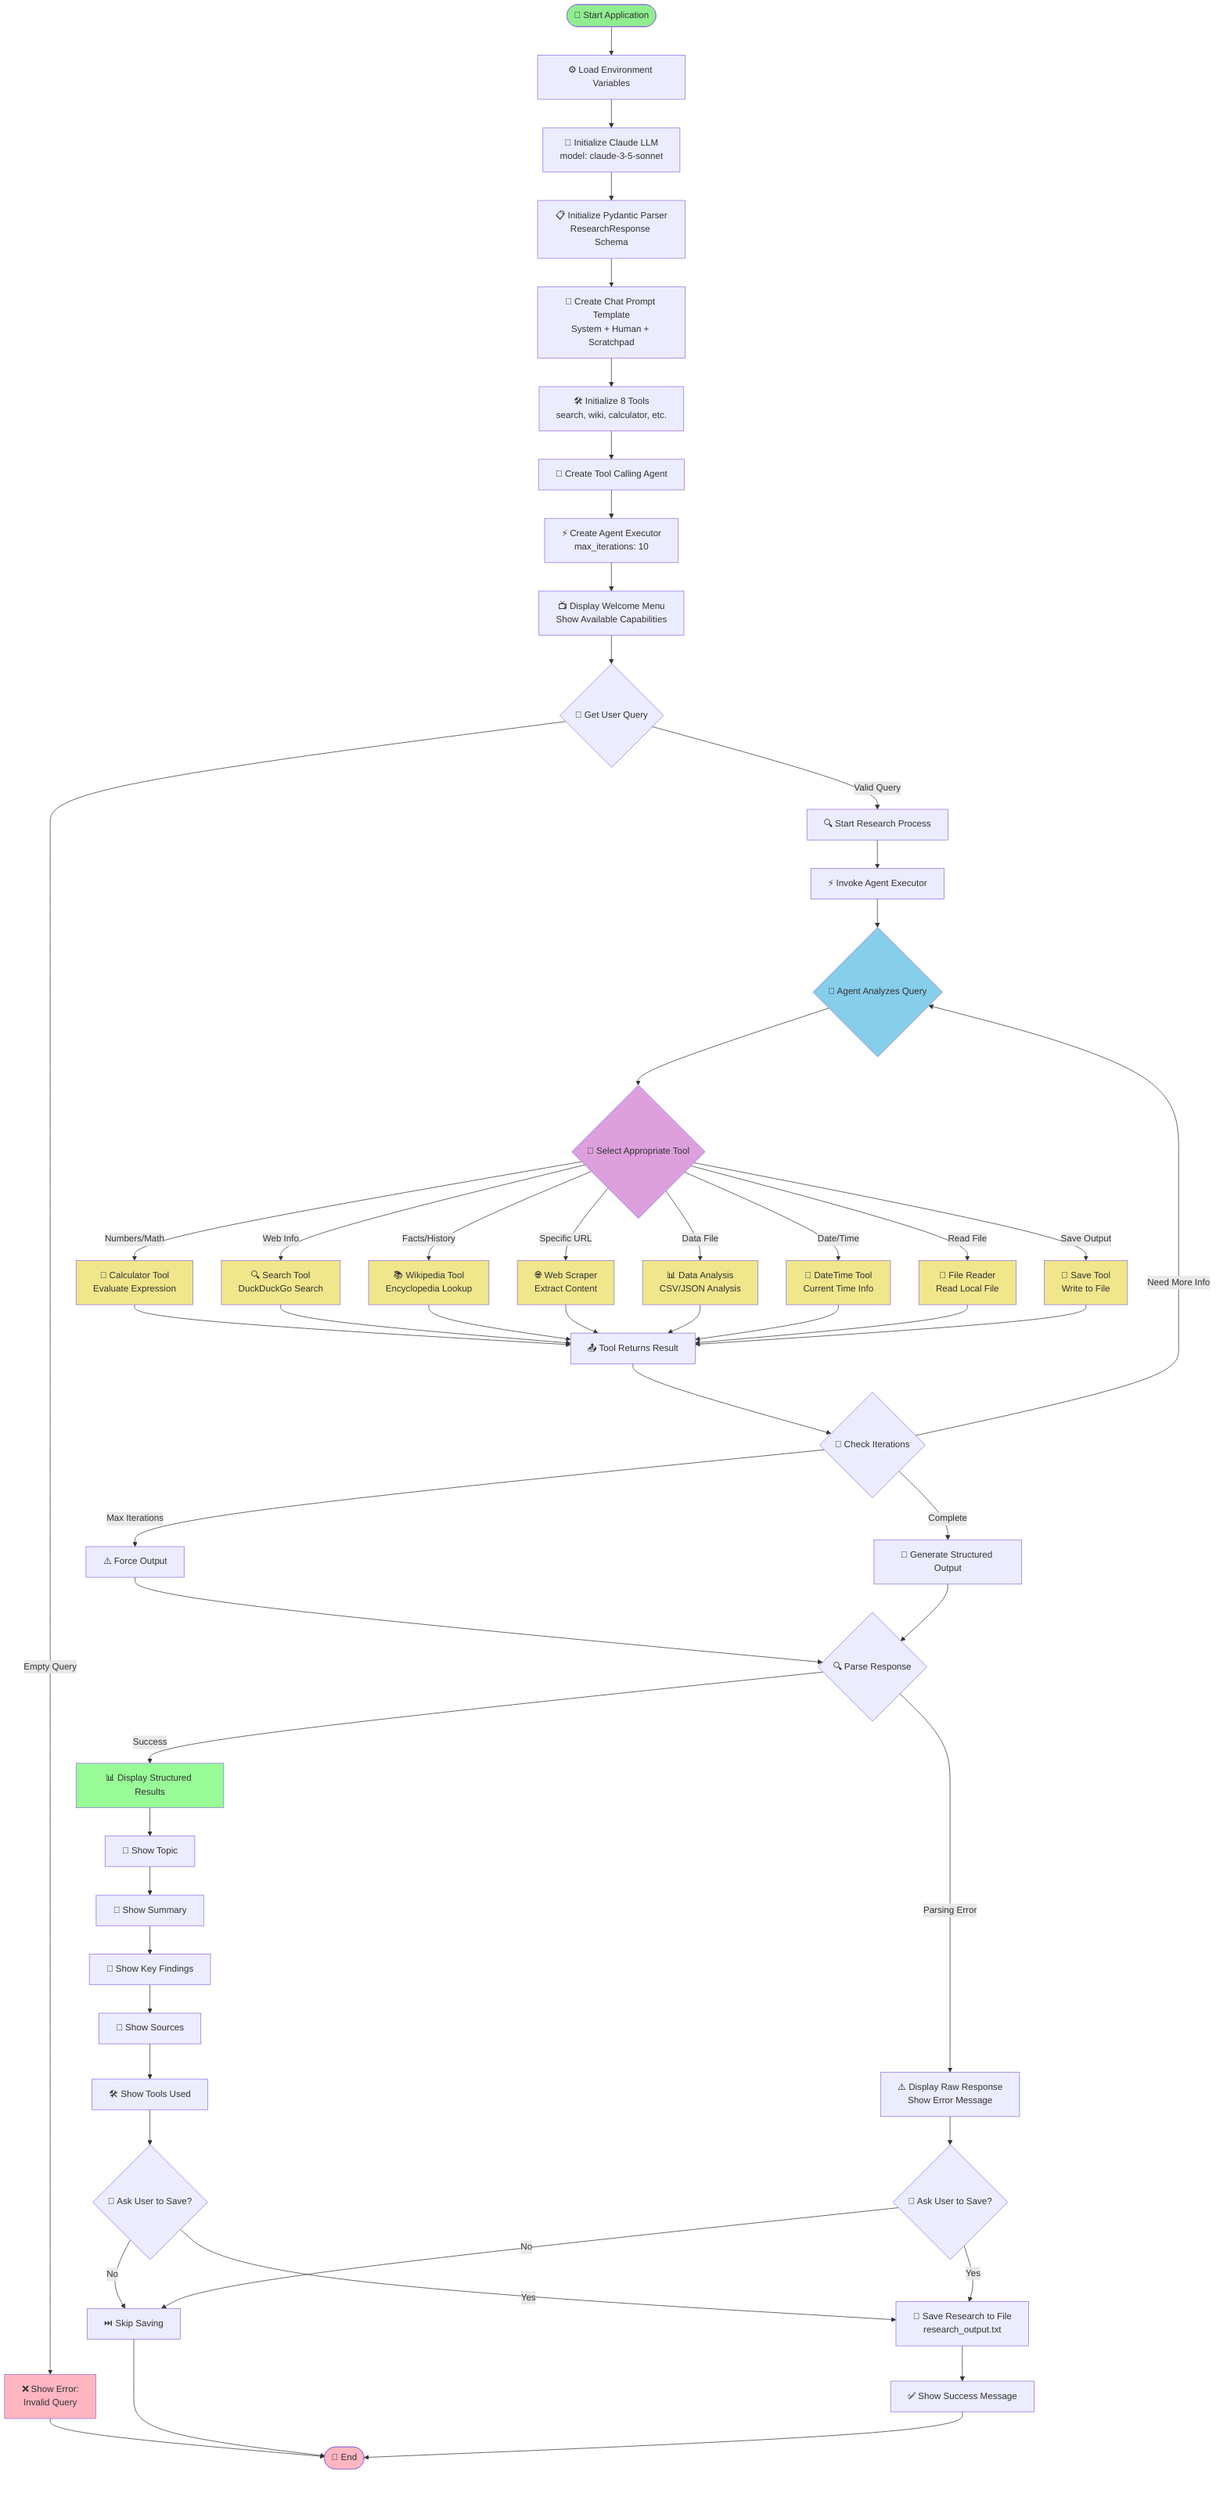 graph TD
    Start([🚀 Start Application]) --> LoadEnv[⚙️ Load Environment Variables]
    LoadEnv --> InitLLM[🤖 Initialize Claude LLM<br/>model: claude-3-5-sonnet]
    InitLLM --> InitParser[📋 Initialize Pydantic Parser<br/>ResearchResponse Schema]
    InitParser --> InitPrompt[💬 Create Chat Prompt Template<br/>System + Human + Scratchpad]
    InitPrompt --> InitTools[🛠️ Initialize 8 Tools<br/>search, wiki, calculator, etc.]
    
    InitTools --> CreateAgent[🔧 Create Tool Calling Agent]
    CreateAgent --> CreateExecutor[⚡ Create Agent Executor<br/>max_iterations: 10]
    CreateExecutor --> DisplayMenu[📺 Display Welcome Menu<br/>Show Available Capabilities]
    
    DisplayMenu --> GetInput{📝 Get User Query}
    GetInput -->|Empty Query| ErrorMsg[❌ Show Error:<br/>Invalid Query]
    ErrorMsg --> End([🏁 End])
    
    GetInput -->|Valid Query| StartResearch[🔍 Start Research Process]
    StartResearch --> InvokeAgent[⚡ Invoke Agent Executor]
    
    InvokeAgent --> AgentThinking{🧠 Agent Analyzes Query}
    
    AgentThinking --> SelectTool{🎯 Select Appropriate Tool}
    
    SelectTool -->|Numbers/Math| CalcTool[🧮 Calculator Tool<br/>Evaluate Expression]
    SelectTool -->|Web Info| SearchTool[🔍 Search Tool<br/>DuckDuckGo Search]
    SelectTool -->|Facts/History| WikiTool[📚 Wikipedia Tool<br/>Encyclopedia Lookup]
    SelectTool -->|Specific URL| ScraperTool[🌐 Web Scraper<br/>Extract Content]
    SelectTool -->|Data File| DataTool[📊 Data Analysis<br/>CSV/JSON Analysis]
    SelectTool -->|Date/Time| DateTool[📅 DateTime Tool<br/>Current Time Info]
    SelectTool -->|Read File| FileTool[📄 File Reader<br/>Read Local File]
    SelectTool -->|Save Output| SaveTool[💾 Save Tool<br/>Write to File]
    
    CalcTool --> ToolResult[📤 Tool Returns Result]
    SearchTool --> ToolResult
    WikiTool --> ToolResult
    ScraperTool --> ToolResult
    DataTool --> ToolResult
    DateTool --> ToolResult
    FileTool --> ToolResult
    SaveTool --> ToolResult
    
    ToolResult --> CheckIterations{🔄 Check Iterations}
    CheckIterations -->|Need More Info| AgentThinking
    CheckIterations -->|Max Iterations| ForceOutput[⚠️ Force Output]
    CheckIterations -->|Complete| GenerateOutput[📝 Generate Structured Output]
    
    ForceOutput --> ParseResponse
    GenerateOutput --> ParseResponse{🔍 Parse Response}
    
    ParseResponse -->|Success| DisplayResults[📊 Display Structured Results]
    ParseResponse -->|Parsing Error| DisplayRaw[⚠️ Display Raw Response<br/>Show Error Message]
    
    DisplayResults --> ShowTopic[📌 Show Topic]
    ShowTopic --> ShowSummary[📝 Show Summary]
    ShowSummary --> ShowFindings[🔑 Show Key Findings]
    ShowFindings --> ShowSources[🔗 Show Sources]
    ShowSources --> ShowTools[🛠️ Show Tools Used]
    
    ShowTools --> AskSave{💾 Ask User to Save?}
    DisplayRaw --> AskSaveFallback{💾 Ask User to Save?}
    
    AskSave -->|Yes| SaveResearch[💾 Save Research to File<br/>research_output.txt]
    AskSave -->|No| SkipSave[⏭️ Skip Saving]
    AskSaveFallback -->|Yes| SaveResearch
    AskSaveFallback -->|No| SkipSave
    
    SaveResearch --> Success[✅ Show Success Message]
    SkipSave --> End
    Success --> End
    
    style Start fill:#90EE90
    style End fill:#FFB6C1
    style AgentThinking fill:#87CEEB
    style SelectTool fill:#DDA0DD
    style CalcTool fill:#F0E68C
    style SearchTool fill:#F0E68C
    style WikiTool fill:#F0E68C
    style ScraperTool fill:#F0E68C
    style DataTool fill:#F0E68C
    style DateTool fill:#F0E68C
    style FileTool fill:#F0E68C
    style SaveTool fill:#F0E68C
    style DisplayResults fill:#98FB98
    style ErrorMsg fill:#FFB6C1